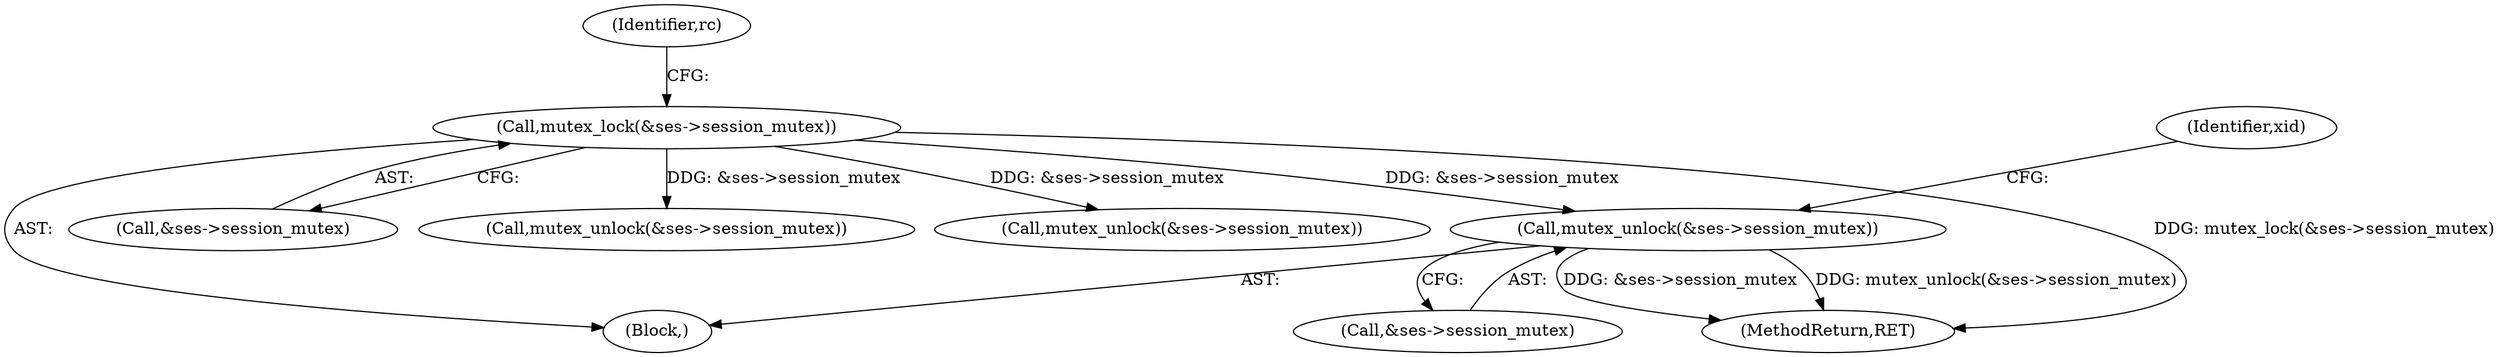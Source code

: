 digraph "0_linux_4ff67b720c02c36e54d55b88c2931879b7db1cd2_0@API" {
"1000194" [label="(Call,mutex_unlock(&ses->session_mutex))"];
"1000138" [label="(Call,mutex_lock(&ses->session_mutex))"];
"1000144" [label="(Identifier,rc)"];
"1000195" [label="(Call,&ses->session_mutex)"];
"1000194" [label="(Call,mutex_unlock(&ses->session_mutex))"];
"1000182" [label="(Call,mutex_unlock(&ses->session_mutex))"];
"1000139" [label="(Call,&ses->session_mutex)"];
"1000129" [label="(Block,)"];
"1000151" [label="(Call,mutex_unlock(&ses->session_mutex))"];
"1000138" [label="(Call,mutex_lock(&ses->session_mutex))"];
"1000200" [label="(Identifier,xid)"];
"1000392" [label="(MethodReturn,RET)"];
"1000194" -> "1000129"  [label="AST: "];
"1000194" -> "1000195"  [label="CFG: "];
"1000195" -> "1000194"  [label="AST: "];
"1000200" -> "1000194"  [label="CFG: "];
"1000194" -> "1000392"  [label="DDG: mutex_unlock(&ses->session_mutex)"];
"1000194" -> "1000392"  [label="DDG: &ses->session_mutex"];
"1000138" -> "1000194"  [label="DDG: &ses->session_mutex"];
"1000138" -> "1000129"  [label="AST: "];
"1000138" -> "1000139"  [label="CFG: "];
"1000139" -> "1000138"  [label="AST: "];
"1000144" -> "1000138"  [label="CFG: "];
"1000138" -> "1000392"  [label="DDG: mutex_lock(&ses->session_mutex)"];
"1000138" -> "1000151"  [label="DDG: &ses->session_mutex"];
"1000138" -> "1000182"  [label="DDG: &ses->session_mutex"];
}
